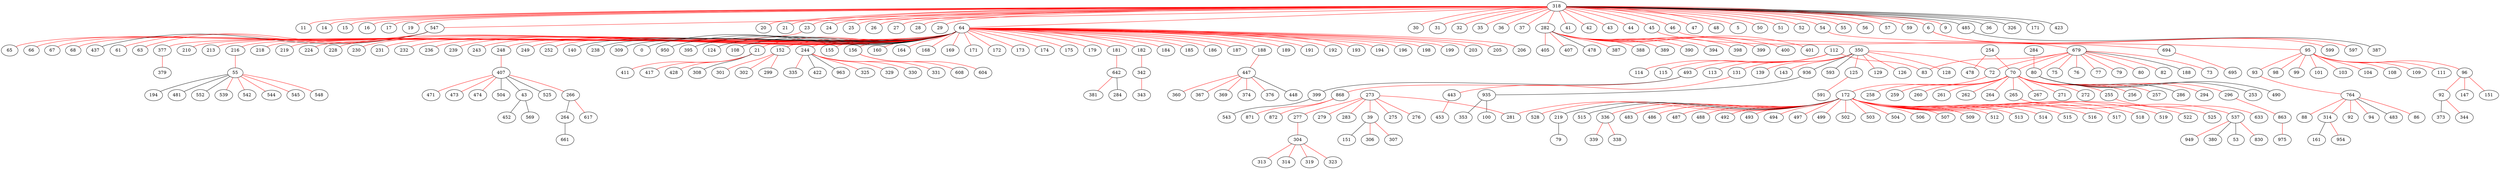 strict graph "" {
	graph ["edge"="{'color': ''}",
		file="tmp_workspace/eucore/set2/layers/EUcore_Layer_3_drawing.dot",
		"graph"="{'edge': \"{'color': ''}\", 'file': 'tmp_workspace/eucore/set2/layers/EUcore_Layer_3_drawing.dot', 'graph': '{\'edge\': \'{}\', \'\
file\': \'tmp_workspace/eucore/set2/layers/EUcore_Layer_3_drawing.dot\', \'graph\': \"{\'file\': \'tmp_workspace/eucore/set2/layers/\
EUcore_Layer_2_drawing_improved.dot\'}\", \'node\': \"{\'height\': \'\', \'level\': \'\', \'pos\': \'\', \'width\': \'\'}\"}', 'node': \"{'\
height': '', 'label': '\\\\N', 'level': '', 'pos': '', 'width': ''}\"}",
		"node"="{'height': '', 'label': '\\N', 'level': '', 'pos': '', 'width': ''}"
	];
	node [label="\N"];
	1	 [height=0.05,
		label=318,
		level=1,
		pos="-67.52999999999838,-117.70999999999913",
		width=0.05];
	11	 [height=0.05,
		level=1,
		pos="57.90452821058048,-317.29244087535596",
		width=0.05];
	1 -- 11	 [color=red];
	14	 [height=0.05,
		level=1,
		pos="-297.3761427373689,-170.0332476240535",
		width=0.05];
	1 -- 14	 [color=red];
	15	 [height=0.05,
		level=1,
		pos="-162.44269876667965,-333.4843061302727",
		width=0.05];
	1 -- 15	 [color=red];
	16	 [level=2,
		pos="-0.38656557412021186,-343.67179054582044"];
	1 -- 16	 [color=red];
	17	 [height=0.05,
		level=1,
		pos="-122.39000000000055,-7.779999999997017",
		width=0.05];
	1 -- 17	 [color=red];
	19	 [level=2,
		pos="-192.0301873686348,-317.8766178920698"];
	1 -- 19	 [color=red];
	2	 [height=0.05,
		label=547,
		level=1,
		pos="-1230.7300000000034,-130.14999999999964",
		width=0.05];
	1 -- 2	 [color=red];
	20	 [height=0.05,
		level=1,
		pos="-223.17348667778327,-294.7469357731818",
		width=0.05];
	1 -- 20	 [color=red];
	21	 [level=2,
		pos="-280.31361703447106,-219.15014932413362"];
	1 -- 21	 [color=red];
	23	 [height=0.05,
		level=1,
		pos="-178.14999999999918,-2137.8200000000006",
		width=0.05];
	1 -- 23	 [color=red];
	24	 [level=2,
		pos="75.37847337627412,-305.1777033796454"];
	1 -- 24	 [color=red];
	25	 [level=2,
		pos="145.50807811855486,-218.61465224522033"];
	1 -- 25	 [color=red];
	26	 [level=2,
		pos="-302.58981896199884,-99.99410084902763"];
	1 -- 26	 [color=red];
	27	 [level=2,
		pos="-93.41999999999757,-22.61000000000331"];
	1 -- 27	 [color=red];
	28	 [height=0.05,
		level=1,
		pos="-184.65000000000055,15.789999999999964",
		width=0.05];
	1 -- 28	 [color=red];
	29	 [level=2,
		pos="100.75000000000273,-90.95000000000073"];
	1 -- 29	 [color=red];
	3	 [height=0.05,
		label=64,
		level=1,
		pos="49.81999999999948,40.66999999999916",
		width=0.05];
	1 -- 3	 [color=red];
	30	 [height=0.05,
		level=1,
		pos="115.29741361966856,-266.508885756308",
		width=0.05];
	1 -- 30	 [color=red];
	31	 [level=2,
		pos="-9.92000000000121,-74.01999999999953"];
	1 -- 31	 [color=red];
	32	 [height=0.05,
		level=1,
		pos="-114.02043601501128,-348.8065402863258",
		width=0.05];
	1 -- 32	 [color=red];
	35	 [height=0.05,
		level=1,
		pos="-260.43838890129587,-253.18444432320567",
		width=0.05];
	1 -- 35	 [color=red];
	36	 [height=0.05,
		level=1,
		pos="-199.58363548542036,-312.97599531986816",
		width=0.05];
	1 -- 36	 [color=red];
	37	 [height=0.05,
		level=1,
		pos="117.95000000000232,-183.01000000000386",
		width=0.05];
	1 -- 37	 [color=red];
	4	 [height=0.05,
		label=282,
		level=1,
		pos="-937.0299999999984,-5412.199999999993",
		width=0.05];
	1 -- 4	 [color=red];
	41	 [height=0.05,
		level=1,
		pos="-13.185871988222182,-347.086736666592",
		width=0.05];
	1 -- 41	 [color=red];
	42	 [height=0.05,
		level=1,
		pos="-237.15564947580165,-281.3990668709656",
		width=0.05];
	1 -- 42	 [color=red];
	43	 [height=0.05,
		level=1,
		pos="-272.156525238026,-234.7354533944922",
		width=0.05];
	1 -- 43	 [color=red];
	44	 [height=0.05,
		level=1,
		pos="-51.18842383655303,-352.86935971521467",
		width=0.05];
	1 -- 44	 [color=red];
	45	 [height=0.05,
		level=1,
		pos="-298.9599999999964,47.349999999995816",
		width=0.05];
	1 -- 45	 [color=red];
	46	 [height=0.05,
		level=1,
		pos="1291.760000000003,-1406.7500000000018",
		width=0.05];
	1 -- 46	 [color=red];
	47	 [level=2,
		pos="-134.47000000000003,6.599999999998545"];
	1 -- 47	 [color=red];
	48	 [height=0.05,
		level=1,
		pos="154.33000000000288,-133.89000000000306",
		width=0.05];
	1 -- 48	 [color=red];
	5	 [level=2,
		pos="-50.38999999999601,-47.74000000000433"];
	1 -- 5	 [color=red];
	50	 [height=0.05,
		level=1,
		pos="-296.66068691275416,-62.33762522643075",
		width=0.05];
	1 -- 50	 [color=red];
	51	 [height=0.05,
		level=1,
		pos="-168.63063522686446,-330.65514112770836",
		width=0.05];
	1 -- 51	 [color=red];
	52	 [height=0.05,
		level=1,
		pos="-293.52928491721934,-50.69287688895675",
		width=0.05];
	1 -- 52	 [color=red];
	54	 [height=0.05,
		level=1,
		pos="-76.47999999999956,-14.060000000004948",
		width=0.05];
	1 -- 54	 [color=red];
	55	 [height=0.05,
		level=1,
		pos="65.84000000000265,-70.57999999999993",
		width=0.05];
	1 -- 55	 [color=red];
	56	 [level=2,
		pos="-242.93766399106582,-275.1873729345658"];
	1 -- 56	 [color=red];
	57	 [level=2,
		pos="-133.64420144042123,-343.9750745057014"];
	1 -- 57	 [color=red];
	59	 [height=0.05,
		level=1,
		pos="121.19999999999868,-93.53000000000247",
		width=0.05];
	1 -- 59	 [color=red];
	6	 [height=0.05,
		level=1,
		pos="869.4300000000007,-764.8400000000029",
		width=0.05];
	1 -- 6	 [color=red];
	9	 [height=0.05,
		level=1,
		pos="44.52582627560233,-325.0996414261519",
		width=0.05];
	1 -- 9	 [color=red];
	7	 [label=485,
		level=3,
		pos="-43.84332461729582,-67.25954906210791"];
	1 -- 7;
	40	 [label=36,
		level=3,
		pos="-279.3867691484008,-14.348106929214282"];
	1 -- 40;
	58	 [label=326,
		level=3,
		pos="-57.564106841537296,11.379737973164083"];
	1 -- 58;
	60	 [label=171,
		level=3,
		pos="88.81897849418397,-33.457753592402696"];
	1 -- 60;
	49	 [label=423,
		level=3,
		pos="-1.1622495150245413,-50.597244193106235"];
	1 -- 49;
	61	 [level=2,
		pos="-1441.4579417878049,-24.505756791707455"];
	2 -- 61	 [color=red];
	63	 [height=0.05,
		level=1,
		pos="-1462.0235058746803,-84.64960754700397",
		width=0.05];
	2 -- 63	 [color=red];
	65	 [level=2,
		pos="-1424.310408626492,-264.6624416891516"];
	2 -- 65	 [color=red];
	66	 [height=0.05,
		level=1,
		pos="-1432.8559176353324,-251.44338396323172",
		width=0.05];
	2 -- 66	 [color=red];
	67	 [height=0.05,
		level=1,
		pos="-1459.652924247418,-73.92486036310524",
		width=0.05];
	2 -- 67	 [color=red];
	68	 [height=0.05,
		level=1,
		pos="-1447.9594160878578,-38.61665984841535",
		width=0.05];
	2 -- 68	 [color=red];
	64	 [label=437,
		level=3,
		pos="-1177.6765265299812,99.52868975144742"];
	2 -- 64;
	377	 [level=2,
		pos="1189.1800000000017,-3884.9199999999983"];
	23 -- 377	 [color=red];
	122	 [height=0.05,
		label=21,
		level=1,
		pos="-79.29999999999791,85.74999999999909",
		width=0.05];
	3 -- 122	 [color=red];
	152	 [height=0.05,
		level=1,
		pos="29.2500000000025,146.30999999999767",
		width=0.05];
	3 -- 152	 [color=red];
	153	 [height=0.05,
		label=244,
		level=1,
		pos="1141.620000000004,1654.649999999997",
		width=0.05];
	3 -- 153	 [color=red];
	155	 [level=2,
		pos="-18.06999999999948,92.38000000000284"];
	3 -- 155	 [color=red];
	156	 [level=2,
		pos="28.530000000003838,132.17000000000007"];
	3 -- 156	 [color=red];
	160	 [height=0.05,
		level=1,
		pos="56.31000000000449,126.42999999999938",
		width=0.05];
	3 -- 160	 [color=red];
	164	 [level=2,
		pos="135.9500000000014,57.289999999995416"];
	3 -- 164	 [color=red];
	168	 [height=0.05,
		level=1,
		pos="53.39000000000169,135.96000000000186",
		width=0.05];
	3 -- 168	 [color=red];
	169	 [level=2,
		pos="23.019999999999072,-44.82999999999902"];
	3 -- 169	 [color=red];
	171	 [level=2,
		pos="-24.439999999996644,30.910000000000764"];
	3 -- 171	 [color=red];
	172	 [level=2,
		pos="-37.00999999999635,44.7400000000016"];
	3 -- 172	 [color=red];
	173	 [level=2,
		pos="167.1500000000001,-78.98999999999978"];
	3 -- 173	 [color=red];
	174	 [height=0.05,
		level=1,
		pos="149.8500000000065,25.61000000000331",
		width=0.05];
	3 -- 174	 [color=red];
	175	 [level=2,
		pos="10.710000000000264,116.0999999999949"];
	3 -- 175	 [color=red];
	179	 [level=2,
		pos="-35.05999999999494,82.9799999999941"];
	3 -- 179	 [color=red];
	181	 [height=0.05,
		level=1,
		pos="-32.8899999999976,132.199999999998",
		width=0.05];
	3 -- 181	 [color=red];
	182	 [height=0.05,
		level=1,
		pos="-20.219999999996844,121.98999999999705",
		width=0.05];
	3 -- 182	 [color=red];
	184	 [level=2,
		pos="6.389999999997144,118.8799999999992"];
	3 -- 184	 [color=red];
	185	 [level=2,
		pos="100.99000000000478,-39.710000000003674"];
	3 -- 185	 [color=red];
	186	 [level=2,
		pos="83.02000000000066,130.1700000000028"];
	3 -- 186	 [color=red];
	187	 [height=0.05,
		level=1,
		pos="135.62999999999943,90.77000000000044",
		width=0.05];
	3 -- 187	 [color=red];
	188	 [height=0.05,
		level=1,
		pos="102.92000000000098,162.199999999998",
		width=0.05];
	3 -- 188	 [color=red];
	189	 [level=2,
		pos="44.210000000000036,-37.88000000000102"];
	3 -- 189	 [color=red];
	191	 [level=2,
		pos="66.11000000000263,-28.690000000003238"];
	3 -- 191	 [color=red];
	192	 [level=2,
		pos="128.97999999999593,5.560000000002219"];
	3 -- 192	 [color=red];
	193	 [level=2,
		pos="-5.370000000003529,18.609999999998763"];
	3 -- 193	 [color=red];
	194	 [level=2,
		pos="181.06999999999903,193.59999999999673"];
	3 -- 194	 [color=red];
	196	 [level=2,
		pos="46.63000000000193,-33.8600000000024"];
	3 -- 196	 [color=red];
	198	 [level=2,
		pos="4.4700000000032105,-46.640000000002146"];
	3 -- 198	 [color=red];
	199	 [level=2,
		pos="-0.1500000000014552,-7.18000000000211"];
	3 -- 199	 [color=red];
	203	 [level=2,
		pos="-42.50999999999976,58.55999999999767"];
	3 -- 203	 [color=red];
	205	 [height=0.05,
		level=1,
		pos="69.94000000000437,-32.68999999999778",
		width=0.05];
	3 -- 205	 [color=red];
	206	 [level=2,
		pos="-29.180000000000064,81.89999999999873"];
	3 -- 206	 [color=red];
	210	 [height=0.05,
		level=1,
		pos="122.46000000000345,5.220000000004802",
		width=0.05];
	3 -- 210	 [color=red];
	213	 [level=2,
		pos="26.440000000000737,-40.280000000001564"];
	3 -- 213	 [color=red];
	216	 [height=0.05,
		level=1,
		pos="-55.47999999999888,129.71000000000276",
		width=0.05];
	3 -- 216	 [color=red];
	218	 [height=0.05,
		level=1,
		pos="-55.53999999999428,63.42000000000098",
		width=0.05];
	3 -- 218	 [color=red];
	219	 [level=2,
		pos="115.7999999999995,-18.040000000000873"];
	3 -- 219	 [color=red];
	224	 [height=0.05,
		level=1,
		pos="93.84000000000128,-33.720000000001164",
		width=0.05];
	3 -- 224	 [color=red];
	228	 [level=2,
		pos="-6.949999999996635,-16.540000000001783"];
	3 -- 228	 [color=red];
	230	 [level=2,
		pos="-3.9200000000000728,-57.020000000003165"];
	3 -- 230	 [color=red];
	231	 [level=2,
		pos="-30.31999999999971,42.81000000000222"];
	3 -- 231	 [color=red];
	232	 [height=0.05,
		level=1,
		pos="151.7700000000009,150.18999999999778",
		width=0.05];
	3 -- 232	 [color=red];
	236	 [height=0.05,
		level=1,
		pos="140.73000000000093,30.43000000000211",
		width=0.05];
	3 -- 236	 [color=red];
	239	 [level=2,
		pos="-2.4999999999995453,5.279999999996107"];
	3 -- 239	 [color=red];
	243	 [level=2,
		pos="141.02000000000407,98.61999999999989"];
	3 -- 243	 [color=red];
	248	 [height=0.05,
		level=1,
		pos="157.29000000000065,67.94999999999891",
		width=0.05];
	3 -- 248	 [color=red];
	249	 [level=2,
		pos="-9.6799999999987,18.919999999997344"];
	3 -- 249	 [color=red];
	252	 [level=2,
		pos="-18.329999999991287,30.210000000000036"];
	3 -- 252	 [color=red];
	204	 [label=140,
		level=3,
		pos="285.36513125183785,49.91460473628092"];
	3 -- 204;
	247	 [label=238,
		level=3,
		pos="267.9776726969352,129.9683841770518"];
	3 -- 247;
	237	 [label=309,
		level=3,
		pos="100.19769187283852,270.95039372630214"];
	3 -- 237;
	163	 [label=0,
		level=3,
		pos="57.78933606048258,-43.90315131213356"];
	3 -- 163;
	209	 [label=950,
		level=3,
		pos="245.61732022856918,-90.59454572536697"];
	3 -- 209;
	183	 [label=395,
		level=3,
		pos="276.140289699953,-25.2549424975483"];
	3 -- 183;
	244	 [label=124,
		level=3,
		pos="79.66296809857636,-29.717933124621595"];
	3 -- 244;
	251	 [label=108,
		level=3,
		pos="231.07912851594062,191.37534132145785"];
	3 -- 251;
	387	 [height=0.05,
		level=1,
		pos="-795.7663913186261,-5600.910265845527",
		width=0.05];
	4 -- 387	 [color=red];
	388	 [level=2,
		pos="-761.9635249540322,-5254.3434167094765"];
	4 -- 388	 [color=red];
	389	 [height=0.05,
		level=1,
		pos="-704.7584116369497,-5371.9895434932305",
		width=0.05];
	4 -- 389	 [color=red];
	390	 [level=2,
		pos="-858.6708143122883,-5634.521410555825"];
	4 -- 390	 [color=red];
	394	 [height=0.05,
		level=1,
		pos="-985.8458394920664,-5642.816533205791",
		width=0.05];
	4 -- 394	 [color=red];
	398	 [level=2,
		pos="-1110.3891606314671,-5252.470312720739"];
	4 -- 398	 [color=red];
	399	 [level=2,
		pos="-1089.720401547383,-5591.790124585044"];
	4 -- 399	 [color=red];
	400	 [height=0.05,
		level=1,
		pos="-709.2090768609095,-5472.735927788614",
		width=0.05];
	4 -- 400	 [color=red];
	401	 [level=2,
		pos="-722.3242181097304,-5509.505697654676"];
	4 -- 401	 [color=red];
	405	 [level=2,
		pos="-703.8560446379621,-5377.604073736936"];
	4 -- 405	 [color=red];
	407	 [level=2,
		pos="-1169.794206276842,-5449.4531320761935"];
	4 -- 407	 [color=red];
	397	 [label=478,
		level=3,
		pos="-1013.8078329561243,-5189.3275343616"];
	4 -- 397;
	69	 [height=0.05,
		label=679,
		level=1,
		pos="-7126.229999999989,2945.169999999998",
		width=0.05];
	45 -- 69	 [color=red];
	694	 [level=2,
		pos="3348.9000000000055,-2329.979999999997"];
	46 -- 694	 [color=red];
	95	 [height=0.05,
		level=1,
		pos="-385.0299999999975,277.47999999999683",
		width=0.05];
	54 -- 95	 [color=red];
	597	 [level=2,
		pos="1100.9390661709838,-809.2305829407038"];
	6 -- 597	 [color=red];
	599	 [level=2,
		pos="1100.0816691612695,-716.190446186052"];
	6 -- 599	 [color=red];
	601	 [label=387,
		level=3,
		pos="-20.164360393682955,-16.806896775716268"];
	7 -- 601;
	379	 [level=2,
		pos="1416.9300760756298,-3945.7219277714216"];
	377 -- 379	 [color=red];
	411	 [level=2,
		pos="-206.74159765518465,284.05686009381765"];
	122 -- 411	 [color=red];
	417	 [height=0.05,
		level=1,
		pos="-191.98914274852257,292.79619938501185",
		width=0.05];
	122 -- 417	 [color=red];
	428	 [level=2,
		pos="-175.73676341818884,300.8474714742116"];
	122 -- 428	 [color=red];
	413	 [label=308,
		level=3,
		pos="-90.13022852177596,72.01660331429866"];
	122 -- 413;
	299	 [height=0.05,
		level=1,
		pos="92.46877531938046,373.40107868935047",
		width=0.05];
	152 -- 299	 [color=red];
	301	 [level=2,
		pos="116.43104315082707,365.32241354843075"];
	152 -- 301	 [color=red];
	302	 [level=2,
		pos="78.22593245704473,376.8925874022971"];
	152 -- 302	 [color=red];
	325	 [height=0.05,
		level=1,
		pos="1366.891659081552,1724.073707678445",
		width=0.05];
	153 -- 325	 [color=red];
	329	 [level=2,
		pos="1374.5839630809087,1690.6328219962595"];
	153 -- 329	 [color=red];
	330	 [level=2,
		pos="1366.4625033133964,1583.848726869191"];
	153 -- 330	 [color=red];
	331	 [level=2,
		pos="1294.3234129439734,1834.229061275078"];
	153 -- 331	 [color=red];
	335	 [height=0.05,
		level=1,
		pos="1337.125863176476,1786.3482499382494",
		width=0.05];
	153 -- 335	 [color=red];
	328	 [label=422,
		level=3,
		pos="953.922528045588,1797.2565587380054"];
	153 -- 328;
	333	 [label=963,
		level=3,
		pos="1219.2284589781054,1432.0654123300053"];
	153 -- 333;
	604	 [level=2,
		pos="5.360000000003765,146.0699999999988"];
	156 -- 604	 [color=red];
	608	 [level=2,
		pos="13.6800000000012,244.80000000000018"];
	156 -- 608	 [color=red];
	380	 [height=0.05,
		label=642,
		level=1,
		pos="-246.7899999999995,2694.53",
		width=0.05];
	181 -- 380	 [color=red];
	342	 [level=2,
		pos="-23.10999999999831,225.13999999999396"];
	182 -- 342	 [color=red];
	355	 [label=447,
		level=2,
		pos="1998.200000000004,4290.689999999996"];
	188 -- 355	 [color=red];
	536	 [height=0.05,
		label=55,
		level=1,
		pos="-1746.049999999996,5782.429999999995",
		width=0.05];
	216 -- 536	 [color=red];
	462	 [label=407,
		level=2,
		pos="4182.820000000007,178.6999999999971"];
	248 -- 462	 [color=red];
	83	 [height=0.05,
		level=1,
		pos="-5014.719999999996,6825.069999999989",
		width=0.05];
	69 -- 83	 [color=red];
	72	 [height=0.05,
		level=1,
		pos="-7544.709999999999,1525.6399999999994",
		width=0.05];
	69 -- 72	 [color=red];
	70	 [height=0.05,
		level=1,
		pos="-10344.459999999988,5009.9199999999955",
		width=0.05];
	69 -- 70	 [color=red];
	71	 [height=0.05,
		label=80,
		level=1,
		pos="-7502.209999999997,7275.009999999993",
		width=0.05];
	69 -- 71	 [color=red];
	73	 [level=2,
		pos="-7142.102052571047,2709.9784833154936"];
	69 -- 73	 [color=red];
	75	 [height=0.05,
		level=1,
		pos="-6987.64759378781,3135.8579342318694",
		width=0.05];
	69 -- 75	 [color=red];
	76	 [level=2,
		pos="-6907.01086201852,3031.8299164310542"];
	69 -- 76	 [color=red];
	77	 [height=0.05,
		level=1,
		pos="-7061.980514679499,3171.9716208258374",
		width=0.05];
	69 -- 77	 [color=red];
	79	 [height=0.05,
		level=1,
		pos="-7358.608546321503,2905.5823405254137",
		width=0.05];
	69 -- 79	 [color=red];
	80	 [level=2,
		pos="-6994.678036188597,2749.5656738961457"];
	69 -- 80	 [color=red];
	82	 [level=2,
		pos="-6976.657296184225,2762.9751102626137"];
	69 -- 82	 [color=red];
	74	 [label=188,
		level=3,
		pos="-7302.447894273966,2788.599807080588"];
	69 -- 74;
	695	 [level=2,
		pos="3568.790799555855,-2414.9212022746597"];
	694 -- 695	 [color=red];
	101	 [level=2,
		pos="-606.1058880673825,359.28723249439736"];
	95 -- 101	 [color=red];
	103	 [height=0.05,
		level=1,
		pos="-586.2677491282772,400.24131271275405",
		width=0.05];
	95 -- 103	 [color=red];
	104	 [height=0.05,
		level=1,
		pos="-560.3348309098374,435.0718393599341",
		width=0.05];
	95 -- 104	 [color=red];
	108	 [level=2,
		pos="-568.8772823092289,425.0169389701598"];
	95 -- 108	 [color=red];
	109	 [height=0.05,
		level=1,
		pos="-593.8430391063034,386.8604656799534",
		width=0.05];
	95 -- 109	 [color=red];
	111	 [height=0.05,
		level=1,
		pos="-592.4425446371354,389.49342732156003",
		width=0.05];
	95 -- 111	 [color=red];
	96	 [height=0.05,
		level=1,
		pos="-5164.399999999992,2554.4299999999967",
		width=0.05];
	95 -- 96	 [color=red];
	93	 [height=0.05,
		level=1,
		pos="-511.6499999999951,507.8299999999954",
		width=0.05];
	95 -- 93	 [color=red];
	98	 [height=0.05,
		level=1,
		pos="-577.914369618396,412.98864005696464",
		width=0.05];
	95 -- 98	 [color=red];
	99	 [height=0.05,
		level=1,
		pos="-601.0460278837666,371.84125937318714",
		width=0.05];
	95 -- 99	 [color=red];
	145	 [label=92,
		level=2,
		pos="-4253.529999999999,3941.2000000000007"];
	96 -- 145	 [color=red];
	147	 [level=2,
		pos="-5199.905084287274,2787.467251449049"];
	96 -- 147	 [color=red];
	151	 [height=0.05,
		level=1,
		pos="-5112.161215011506,2784.2953538837487",
		width=0.05];
	96 -- 151	 [color=red];
	85	 [height=0.05,
		label=764,
		level=1,
		pos="-41.85999999999831,10.729999999999563",
		width=0.05];
	93 -- 85	 [color=red];
	112	 [height=0.05,
		level=1,
		pos="-2743.269999999994,9178.189999999997",
		width=0.05];
	113	 [height=0.05,
		level=1,
		pos="-2550.8326205213643,9314.332669845176",
		width=0.05];
	112 -- 113	 [color=red];
	114	 [height=0.05,
		level=1,
		pos="-2513.1018086978925,9127.302130267664",
		width=0.05];
	112 -- 114	 [color=red];
	115	 [level=2,
		pos="-2965.13179278169,9257.841217673475"];
	112 -- 115	 [color=red];
	120	 [height=0.05,
		label=493,
		level=1,
		pos="-2878.049999999989,11243.88",
		width=0.05];
	112 -- 120	 [color=red];
	112 -- 83	 [color=red];
	868	 [level=2,
		pos="-2814.659999999999,12159.18"];
	120 -- 868	 [color=red];
	629	 [label=399,
		level=3,
		pos="-5104.605187304638,11248.323055296287"];
	120 -- 629;
	871	 [level=2,
		pos="-3012.5103723256466,12287.329138677474"];
	868 -- 871	 [color=red];
	872	 [level=2,
		pos="-2645.488956043003,12323.33885434443"];
	868 -- 872	 [color=red];
	628	 [label=543,
		level=3,
		pos="-5340.33125859265,11248.759962946624"];
	629 -- 628;
	123	 [height=0.05,
		label=350,
		level=1,
		pos="-10760.299999999997,-250.11000000000604",
		width=0.05];
	125	 [level=2,
		pos="-10107.640000000003,-1696.289999999999"];
	123 -- 125	 [color=red];
	126	 [level=2,
		pos="-10535.807913679102,-322.01462260848473"];
	123 -- 126	 [color=red];
	128	 [level=2,
		pos="-10824.15387178476,-23.196680357304416"];
	123 -- 128	 [color=red];
	129	 [height=0.05,
		level=1,
		pos="-10659.300751929617,-37.11675254273669",
		width=0.05];
	123 -- 129	 [color=red];
	131	 [level=2,
		pos="-11897.589999999986,-988.3999999999978"];
	123 -- 131	 [color=red];
	139	 [level=2,
		pos="-10984.71207097278,-177.95603978379646"];
	123 -- 139	 [color=red];
	143	 [level=2,
		pos="-10818.692861937805,-478.48960777593663"];
	123 -- 143	 [color=red];
	123 -- 72	 [color=red];
	136	 [label=593,
		level=3,
		pos="-10923.890734062164,-80.3895141941461"];
	123 -- 136;
	134	 [label=936,
		level=3,
		pos="-12967.386755797286,-543.9395343184315"];
	123 -- 134;
	591	 [level=2,
		pos="-10101.459279115374,-1931.9354333580893"];
	125 -- 591	 [color=red];
	443	 [level=2,
		pos="-12708.75,-1430.1600000000035"];
	131 -- 443	 [color=red];
	337	 [height=0.05,
		label=172,
		level=1,
		pos="-4647.999999999993,-1747.7400000000016",
		width=0.05];
	72 -- 337	 [color=red];
	889	 [label=935,
		level=3,
		pos="-15174.380912470535,-838.0757587184189"];
	134 -- 889;
	453	 [level=2,
		pos="-12908.322331715272,-1555.6106117438512"];
	443 -- 453	 [color=red];
	281	 [height=0.05,
		level=1,
		pos="-8097.42,-1089.1300000000028",
		width=0.05];
	337 -- 281	 [color=red];
	336	 [level=2,
		pos="-7335.870000000006,-1001.9899999999998"];
	337 -- 336	 [color=red];
	483	 [level=2,
		pos="-4782.875232865299,-1554.4121873793"];
	337 -- 483	 [color=red];
	486	 [level=2,
		pos="-4586.155377891728,-1975.2091501928612"];
	337 -- 486	 [color=red];
	487	 [height=0.05,
		level=1,
		pos="-4881.817831659579,-1777.6764856184805",
		width=0.05];
	337 -- 487	 [color=red];
	488	 [level=2,
		pos="-4727.04903211508,-1525.6629365854208"];
	337 -- 488	 [color=red];
	492	 [height=0.05,
		level=1,
		pos="-4528.305880471119,-1544.6629473244632",
		width=0.05];
	337 -- 492	 [color=red];
	493	 [level=2,
		pos="-4584.86711386434,-1520.625028539821"];
	337 -- 493	 [color=red];
	494	 [height=0.05,
		level=1,
		pos="-4859.135895035035,-1852.5665491224797",
		width=0.05];
	337 -- 494	 [color=red];
	497	 [level=2,
		pos="-4480.339772372136,-1582.0384018032694"];
	337 -- 497	 [color=red];
	499	 [level=2,
		pos="-4717.076414164309,-1522.3616057840175"];
	337 -- 499	 [color=red];
	502	 [height=0.05,
		level=1,
		pos="-4677.051147327258,-1981.6694817079415",
		width=0.05];
	337 -- 502	 [color=red];
	503	 [height=0.05,
		level=1,
		pos="-4846.405996876012,-1620.4527972779335",
		width=0.05];
	337 -- 503	 [color=red];
	504	 [height=0.05,
		level=1,
		pos="-4470.306675809613,-1902.6336864799498",
		width=0.05];
	337 -- 504	 [color=red];
	506	 [height=0.05,
		level=1,
		pos="-4496.408258661341,-1928.2584631307607",
		width=0.05];
	337 -- 506	 [color=red];
	507	 [height=0.05,
		level=1,
		pos="-4784.496627109195,-1939.9264780909095",
		width=0.05];
	337 -- 507	 [color=red];
	509	 [height=0.05,
		level=1,
		pos="-4470.1942156003015,-1592.9754219881506",
		width=0.05];
	337 -- 509	 [color=red];
	512	 [level=2,
		pos="-4507.687505318734,-1937.1585191830466"];
	337 -- 512	 [color=red];
	513	 [height=0.05,
		level=1,
		pos="-4660.576282029161,-1512.3492425274562",
		width=0.05];
	337 -- 513	 [color=red];
	514	 [level=2,
		pos="-4766.7781416924745,-1951.3541562594733"];
	337 -- 514	 [color=red];
	515	 [height=0.05,
		level=1,
		pos="-4565.738704513901,-1968.647335410408",
		width=0.05];
	337 -- 515	 [color=red];
	516	 [height=0.05,
		level=1,
		pos="-4661.438647567291,-1983.0830991653218",
		width=0.05];
	337 -- 516	 [color=red];
	517	 [level=2,
		pos="-4880.400154976542,-1787.2006074465655"];
	337 -- 517	 [color=red];
	518	 [level=2,
		pos="-4435.240275189458,-1849.2302511166542"];
	337 -- 518	 [color=red];
	519	 [level=2,
		pos="-4653.277593348357,-1512.072610271119"];
	337 -- 519	 [color=red];
	522	 [height=0.05,
		level=1,
		pos="-4840.168754019726,-1611.2184209303218",
		width=0.05];
	337 -- 522	 [color=red];
	525	 [level=2,
		pos="-4848.990783836743,-1870.9052401689087"];
	337 -- 525	 [color=red];
	528	 [level=2,
		pos="-4595.1614005875335,-1518.011782348566"];
	337 -- 528	 [color=red];
	340	 [label=219,
		level=3,
		pos="-3345.3018236908974,-1570.04799480782"];
	337 -- 340;
	500	 [label=515,
		level=3,
		pos="-4433.331266760757,-1650.3525955647367"];
	337 -- 500;
	915	 [label=100,
		level=3,
		pos="-15408.039538016217,-869.2305060497375"];
	889 -- 915;
	886	 [label=353,
		level=3,
		pos="-15408.03859631158,-869.2375679600857"];
	889 -- 886;
	344	 [level=2,
		pos="-4082.5219463789635,4103.444313212886"];
	145 -- 344	 [color=red];
	348	 [label=373,
		level=3,
		pos="-4434.365275180249,4092.4136727404602"];
	145 -- 348;
	381	 [height=0.05,
		level=1,
		pos="-300.47531753165157,2924.0618240564945",
		width=0.05];
	380 -- 381	 [color=red];
	382	 [label=284,
		level=3,
		pos="-131.68803360003812,2712.6946829525646"];
	380 -- 382;
	343	 [level=2,
		pos="-33.13370863849598,460.65326255288363"];
	342 -- 343	 [color=red];
	360	 [level=2,
		pos="2232.193119718235,4262.155958966425"];
	355 -- 360	 [color=red];
	367	 [level=2,
		pos="1814.1389187983145,4143.419874176593"];
	355 -- 367	 [color=red];
	369	 [level=2,
		pos="2064.50751922246,4516.898497779676"];
	355 -- 369	 [color=red];
	374	 [level=2,
		pos="1891.5287290679846,4500.899922532029"];
	355 -- 374	 [color=red];
	376	 [level=2,
		pos="2194.767990572607,4420.797634885213"];
	355 -- 376	 [color=red];
	370	 [label=448,
		level=3,
		pos="2113.181428036274,4084.9079726508717"];
	355 -- 370;
	539	 [level=2,
		pos="-1970.7683285261035,5711.235587314671"];
	536 -- 539	 [color=red];
	542	 [level=2,
		pos="-1890.137471413785,5968.993051418963"];
	536 -- 542	 [color=red];
	544	 [height=0.05,
		level=1,
		pos="-1550.8542044996398,5914.587379635635",
		width=0.05];
	536 -- 544	 [color=red];
	545	 [level=2,
		pos="-1672.6301549369373,6006.431111434943"];
	536 -- 545	 [color=red];
	548	 [level=2,
		pos="-1511.7524673080522,5756.514025242264"];
	536 -- 548	 [color=red];
	541	 [label=194,
		level=3,
		pos="-1856.2998198265068,5574.0746573725555"];
	536 -- 541;
	547	 [label=481,
		level=3,
		pos="-1971.0259033601017,5852.80623519683"];
	536 -- 547;
	546	 [label=552,
		level=3,
		pos="-1565.0261847458125,5631.442086960589"];
	536 -- 546;
	463	 [label=266,
		level=2,
		pos="5583.52,564.7999999999993"];
	462 -- 463	 [color=red];
	471	 [level=2,
		pos="4389.429888890556,65.2128844942674"];
	462 -- 471	 [color=red];
	473	 [level=2,
		pos="4261.2235222083955,401.00577877889987"];
	462 -- 473	 [color=red];
	474	 [level=2,
		pos="4228.7444809142535,-52.50967459415321"];
	462 -- 474	 [color=red];
	477	 [label=504,
		level=3,
		pos="4044.015556667374,369.226371099364"];
	462 -- 477;
	464	 [label=43,
		level=3,
		pos="3362.65868317569,-848.8857149908599"];
	462 -- 464;
	467	 [label=525,
		level=3,
		pos="4148.694488922811,411.943265855404"];
	462 -- 467;
	617	 [level=2,
		pos="5819.027624276333,574.9553178627642"];
	463 -- 617	 [color=red];
	615	 [label=264,
		level=3,
		pos="5237.514827497376,2764.3108918700545"];
	463 -- 615;
	631	 [label=569,
		level=3,
		pos="3215.6471348934433,-1033.153390519783"];
	464 -- 631;
	632	 [label=452,
		level=3,
		pos="3215.6362937502963,-1033.1447407693106"];
	464 -- 632;
	254	 [level=2,
		pos="-8672.670000000002,5655.759999999998"];
	478	 [level=2,
		pos="-8443.973098226532,5712.897541882647"];
	254 -- 478	 [color=red];
	254 -- 70	 [color=red];
	255	 [level=2,
		pos="-11898.509999999997,5731.7999999999965"];
	70 -- 255	 [color=red];
	256	 [level=2,
		pos="-10247.312427276021,4795.1426252906995"];
	70 -- 256	 [color=red];
	257	 [height=0.05,
		level=1,
		pos="-10483.216388424096,5200.481371333941",
		width=0.05];
	70 -- 257	 [color=red];
	258	 [height=0.05,
		level=1,
		pos="-10486.907598703674,4822.101861374544",
		width=0.05];
	70 -- 258	 [color=red];
	259	 [level=2,
		pos="-10443.661350044984,4796.083464949443"];
	70 -- 259	 [color=red];
	260	 [level=2,
		pos="-10139.56573877864,5126.476052145449"];
	70 -- 260	 [color=red];
	261	 [level=2,
		pos="-10443.232088125544,5223.955151740296"];
	70 -- 261	 [color=red];
	262	 [height=0.05,
		level=1,
		pos="-10294.196418801755,5240.225327724528",
		width=0.05];
	70 -- 262	 [color=red];
	264	 [level=2,
		pos="-10291.771976417738,4780.1572011308745"];
	70 -- 264	 [color=red];
	265	 [level=2,
		pos="-12083.900000000005,4151.269999999999"];
	70 -- 265	 [color=red];
	267	 [height=0.05,
		level=1,
		pos="-10580.147899807254,5014.184441067179",
		width=0.05];
	70 -- 267	 [color=red];
	271	 [level=2,
		pos="-10274.170948972604,5234.923157486386"];
	70 -- 271	 [color=red];
	272	 [level=2,
		pos="-10123.016391647156,4929.113441523266"];
	70 -- 272	 [color=red];
	633	 [level=2,
		pos="-12100.394690846271,5853.494466493261"];
	255 -- 633	 [color=red];
	461	 [label=537,
		level=2,
		pos="-13101.519999999993,3608.4399999999946"];
	265 -- 461	 [color=red];
	830	 [level=2,
		pos="-13335.888838180901,3633.703001858594"];
	461 -- 830	 [color=red];
	949	 [level=2,
		pos="-13161.150217094066,3380.38033942301"];
	461 -- 949	 [color=red];
	875	 [label=380,
		level=3,
		pos="-13146.34644496715,3839.8650665005407"];
	461 -- 875;
	715	 [label=53,
		level=3,
		pos="-12916.496978424944,3462.3802414748798"];
	461 -- 715;
	273	 [height=0.05,
		level=1,
		pos="-8647.739999999994,-4875.459999999997",
		width=0.05];
	274	 [label=39,
		level=2,
		pos="-7210.629999999997,-5897.380000000003"];
	273 -- 274	 [color=red];
	275	 [level=2,
		pos="-8868.019033241218,-4959.389250488056"];
	273 -- 275	 [color=red];
	276	 [level=2,
		pos="-8719.52120773742,-4650.928421399275"];
	273 -- 276	 [color=red];
	277	 [height=0.05,
		level=1,
		pos="-9692.659999999993,-6576.379999999999",
		width=0.05];
	273 -- 277	 [color=red];
	279	 [level=2,
		pos="-8587.982055348748,-5103.486225737815"];
	273 -- 279	 [color=red];
	273 -- 281	 [color=red];
	283	 [height=0.05,
		level=1,
		pos="-8863.304099453928,-4780.070846529645",
		width=0.05];
	273 -- 283	 [color=red];
	306	 [level=2,
		pos="-6979.571971511213,-5944.061463602293"];
	274 -- 306	 [color=red];
	307	 [level=2,
		pos="-7198.954733673351,-6132.817167264175"];
	274 -- 307	 [color=red];
	310	 [label=151,
		level=3,
		pos="-7116.939397216908,-5681.072250431668"];
	274 -- 310;
	304	 [height=0.05,
		level=1,
		pos="-11556.030000000006,-6837.459999999992",
		width=0.05];
	277 -- 304	 [color=red];
	313	 [height=0.05,
		level=1,
		pos="-11757.31204739823,-6960.148666829307",
		width=0.05];
	304 -- 313	 [color=red];
	314	 [level=2,
		pos="-11746.106053107367,-6698.039536622827"];
	304 -- 314	 [color=red];
	319	 [level=2,
		pos="-11494.170728127348,-6609.994833311638"];
	304 -- 319	 [color=red];
	323	 [level=2,
		pos="-11471.986693503331,-7057.695542559048"];
	304 -- 323	 [color=red];
	338	 [level=2,
		pos="-7503.976282246892,-836.7409472272042"];
	336 -- 338	 [color=red];
	339	 [level=2,
		pos="-7562.820201278135,-938.2673375242944"];
	336 -- 339	 [color=red];
	341	 [label=79,
		level=3,
		pos="-3111.74267948161,-1538.1560251383073"];
	340 -- 341;
	284	 [height=0.05,
		level=1,
		pos="-7541.334946026213,7507.466899599944",
		width=0.05];
	284 -- 71	 [color=red];
	294	 [level=2,
		pos="-7700.525444504295,7402.438238802226"];
	71 -- 294	 [color=red];
	296	 [height=0.05,
		level=1,
		pos="-6031.7199999999975,8879.129999999994",
		width=0.05];
	71 -- 296	 [color=red];
	293	 [label=253,
		level=3,
		pos="-7279.025616565891,7199.143653282138"];
	71 -- 293;
	292	 [label=490,
		level=3,
		pos="-7704.0124108487735,7153.179139587709"];
	71 -- 292;
	288	 [label=286,
		level=3,
		pos="-7273.845564219131,7333.462168853361"];
	71 -- 288;
	863	 [level=2,
		pos="-5647.599999999988,9562.279999999999"];
	296 -- 863	 [color=red];
	975	 [level=2,
		pos="-5553.3059537295785,9778.325375815197"];
	863 -- 975	 [color=red];
	683	 [label=661,
		level=3,
		pos="5200.850092417846,2997.168506679456"];
	615 -- 683;
	86	 [level=2,
		pos="-87.1899999999921,17.219999999998436"];
	85 -- 86	 [color=red];
	88	 [height=0.05,
		level=1,
		pos="-191.49598369275552,192.8729217880194",
		width=0.05];
	85 -- 88	 [color=red];
	90	 [height=0.05,
		label=314,
		level=1,
		pos="-30.96000000000663,-30.660000000001673",
		width=0.05];
	85 -- 90	 [color=red];
	92	 [height=0.05,
		level=1,
		pos="-8.679999999999836,13.3100000000004",
		width=0.05];
	85 -- 92	 [color=red];
	94	 [height=0.05,
		level=1,
		pos="-14.249999999994316,-8.179999999999382",
		width=0.05];
	85 -- 94	 [color=red];
	89	 [label=483,
		level=3,
		pos="-28.961295870758022,41.00747625284657"];
	85 -- 89;
	954	 [height=0.05,
		level=1,
		pos="-41.72000000000071,-40.899999999999636",
		width=0.05];
	90 -- 954	 [color=red];
	947	 [label=161,
		level=3,
		pos="-27.495572809507394,-31.64244644369137"];
	90 -- 947;
}
